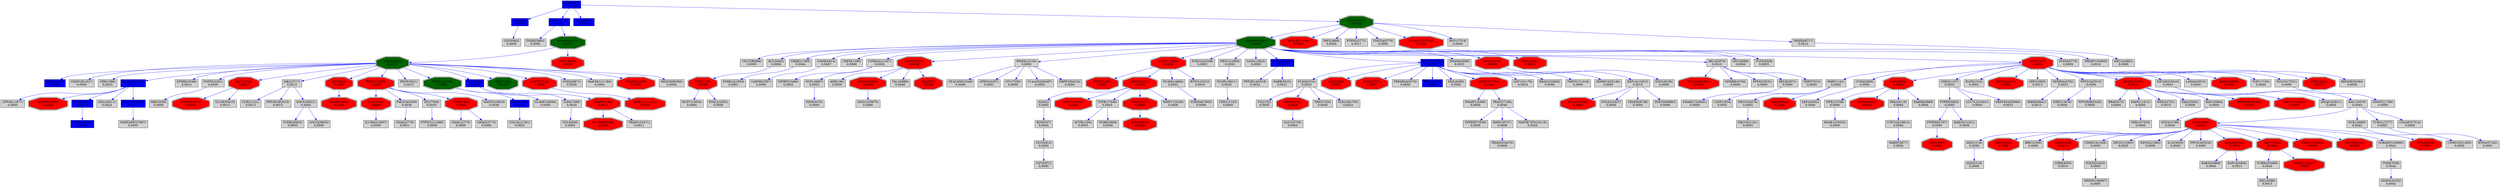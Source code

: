 digraph tmp_ans12 {
N_0 [shape = box, style = filled, fillcolor = lightgray, label = "ADD1(118)\n0,0036"];
N_1 [shape = box, style = filled, fillcolor = lightgray, label = "ADD2(119)\n0,0000"];
N_2 [shape = box, style = filled, fillcolor = lightgray, label = "PARP1(142)\n0,0020"];
N_3 [shape = box, style = filled, fillcolor = blue, label = "ADRB2(154)\n0,0062"];
N_4 [shape = box, style = filled, fillcolor = lightgray, label = "AHR(196)\n0,0000"];
N_5 [shape = box, style = filled, fillcolor = lightgray, label = "A2M(2)\n0,0005"];
N_6 [shape = box, style = filled, fillcolor = lightgray, label = "ACVRL1(94)\n0,0003"];
N_7 [shape = doubleoctagon, style = filled, fillcolor = red, label = "BIRC5(332)\n0,0000"];
N_8 [shape = box, style = filled, fillcolor = lightgray, label = "ADAM10(102)\n0,0042"];
N_9 [shape = box, style = filled, fillcolor = lightgray, label = "B2M(567)\n0,0004"];
N_10 [shape = box, style = filled, fillcolor = lightgray, label = "BRAF(673)\n0,0000"];
N_11 [shape = box, style = filled, fillcolor = blue, label = "DDR1(780)\n0,0064"];
N_12 [shape = box, style = filled, fillcolor = lightgray, label = "CASP1(834)\n0,0001"];
N_13 [shape = doubleoctagon, style = filled, fillcolor = red, label = "CASP3(836)\n0,0043"];
N_14 [shape = box, style = filled, fillcolor = lightgray, label = "BIRC3(330)\n0,0000"];
N_15 [shape = doubleoctagon, style = filled, fillcolor = red, label = "BIRC2(329)\n0,0010"];
N_16 [shape = box, style = filled, fillcolor = blue, label = "CD2(914)\n0,0179"];
N_17 [shape = box, style = filled, fillcolor = lightgray, label = "TNFRSF7(939)\n0,0000"];
N_18 [shape = box, style = filled, fillcolor = lightgray, label = "CD74(972)\n0,0000"];
N_19 [shape = box, style = filled, fillcolor = lightgray, label = "CD1D(912)\n0,0000"];
N_20 [shape = box, style = filled, fillcolor = lightgray, label = "CCNA2(890)\n0,0000"];
N_21 [shape = doubleoctagon, style = filled, fillcolor = red, label = "CDC2(983)\n0,0004"];
N_22 [shape = doubleoctagon, style = filled, fillcolor = red, label = "CDH1(999)\n0,0000"];
N_23 [shape = box, style = filled, fillcolor = lightgray, label = "CDKN1A(1026)\n0,0030"];
N_24 [shape = box, style = filled, fillcolor = lightgray, label = "CHD3(1107)\n0,0052"];
N_25 [shape = box, style = filled, fillcolor = lightgray, label = "CDC25B(994)\n0,0000"];
N_26 [shape = box, style = filled, fillcolor = lightgray, label = "CDKN1B(1027)\n0,0000"];
N_27 [shape = box, style = filled, fillcolor = lightgray, label = "CCR2(1231)\n0,0013"];
N_28 [shape = box, style = filled, fillcolor = lightgray, label = "BCL3(602)\n0,0006"];
N_29 [shape = box, style = filled, fillcolor = lightgray, label = "CREB1(1385)\n0,0044"];
N_30 [shape = doubleoctagon, style = filled, fillcolor = darkgreen, label = "CREBBP(1387)\n0,0052"];
N_31 [shape = box, style = filled, fillcolor = lightgray, label = "CAMK4(814)\n0,0047"];
N_32 [shape = box, style = filled, fillcolor = lightgray, label = "CREM(1390)\n0,0000"];
N_33 [shape = box, style = filled, fillcolor = lightgray, label = "CRK(1398)\n0,0023"];
N_34 [shape = box, style = filled, fillcolor = lightgray, label = "ZFP36L1(677)\n0,0000"];
N_35 [shape = box, style = filled, fillcolor = lightgray, label = "CSNK2A1(1457)\n0,0002"];
N_36 [shape = box, style = filled, fillcolor = blue, label = "MAPK14(1432)\n0,0111"];
N_37 [shape = box, style = filled, fillcolor = lightgray, label = "CD14(929)\n0,0005"];
N_38 [shape = box, style = filled, fillcolor = lightgray, label = "DAPK1(1612)\n0,0000"];
N_39 [shape = box, style = filled, fillcolor = lightgray, label = "ERCC8(1161)\n0,0003"];
N_40 [shape = box, style = filled, fillcolor = lightgray, label = "DNMT1(1786)\n0,0000"];
N_41 [shape = doubleoctagon, style = filled, fillcolor = red, label = "TSC22D3(1831)\n0,0000"];
N_42 [shape = box, style = filled, fillcolor = lightgray, label = "EEF1A1(1915)\n0,0013"];
N_43 [shape = box, style = filled, fillcolor = lightgray, label = "KLF6(1316)\n0,0001"];
N_44 [shape = box, style = filled, fillcolor = lightgray, label = "EIF2S1(1965)\n0,0025"];
N_45 [shape = box, style = filled, fillcolor = lightgray, label = "EIF4G2(1982)\n0,0006"];
N_46 [shape = doubleoctagon, style = filled, fillcolor = red, label = "EP300(2033)\n0,0048"];
N_47 [shape = box, style = filled, fillcolor = lightgray, label = "EPHB2(2048)\n0,0014"];
N_48 [shape = box, style = filled, fillcolor = lightgray, label = "CEACAM5(1048)\n0,0000"];
N_49 [shape = box, style = filled, fillcolor = lightgray, label = "EWSR1(2130)\n0,0005"];
N_50 [shape = box, style = filled, fillcolor = lightgray, label = "F3(2152)\n0,0000"];
N_51 [shape = box, style = filled, fillcolor = blue, label = "DOK1(1796)\n0,0111"];
N_52 [shape = box, style = filled, fillcolor = lightgray, label = "COL3A1(1281)\n0,0003"];
N_53 [shape = doubleoctagon, style = filled, fillcolor = red, label = "FGFR1(2260)\n0,0038"];
N_54 [shape = doubleoctagon, style = filled, fillcolor = red, label = "FGF5(2250)\n0,0007"];
N_55 [shape = box, style = filled, fillcolor = lightgray, label = "FGFR3(2261)\n0,0000"];
N_56 [shape = box, style = filled, fillcolor = lightgray, label = "DYRK1A(1859)\n0,0001"];
N_57 [shape = box, style = filled, fillcolor = lightgray, label = "FLNA(2316)\n0,0025"];
N_58 [shape = box, style = filled, fillcolor = blue, label = "CD79B(974)\n0,0120"];
N_59 [shape = box, style = filled, fillcolor = lightgray, label = "FOXO1A(2308)\n0,0002"];
N_60 [shape = box, style = filled, fillcolor = lightgray, label = "GAPDH(2597)\n0,0000"];
N_61 [shape = doubleoctagon, style = filled, fillcolor = red, label = "XRCC6(2547)\n0,0000"];
N_62 [shape = box, style = filled, fillcolor = lightgray, label = "CD53(963)\n0,0008"];
N_63 [shape = box, style = filled, fillcolor = lightgray, label = "GNAI1(2770)\n0,0000"];
N_64 [shape = box, style = filled, fillcolor = lightgray, label = "GNAI3(2773)\n0,0000"];
N_65 [shape = box, style = filled, fillcolor = lightgray, label = "GNAQ(2776)\n0,0021"];
N_66 [shape = doubleoctagon, style = filled, fillcolor = darkgreen, label = "GRB2(2885)\n0,0111"];
N_67 [shape = box, style = filled, fillcolor = lightgray, label = "NR3C1(2908)\n0,0020"];
N_68 [shape = box, style = filled, fillcolor = lightgray, label = "ERCC6(2074)\n0,0003"];
N_69 [shape = box, style = filled, fillcolor = lightgray, label = "HBZ(3050)\n0,0000"];
N_70 [shape = box, style = filled, fillcolor = lightgray, label = "HCFC1(3054)\n0,0000"];
N_71 [shape = box, style = filled, fillcolor = lightgray, label = "CHD1(1105)\n0,0000"];
N_72 [shape = doubleoctagon, style = filled, fillcolor = red, label = "IFNAR2(3455)\n0,0000"];
N_73 [shape = doubleoctagon, style = filled, fillcolor = red, label = "IFNGR1(3459)\n0,0000"];
N_74 [shape = doubleoctagon, style = filled, fillcolor = red, label = "IL13(3596)\n0,0000"];
N_75 [shape = box, style = filled, fillcolor = lightgray, label = "IL16(3603)\n0,0000"];
N_76 [shape = doubleoctagon, style = filled, fillcolor = red, label = "ITGA3(3675)\n0,0000"];
N_77 [shape = box, style = filled, fillcolor = lightgray, label = "ITGB5(3693)\n0,0000"];
N_78 [shape = box, style = filled, fillcolor = lightgray, label = "ITPR1(3708)\n0,0000"];
N_79 [shape = doubleoctagon, style = filled, fillcolor = red, label = "JAK1(3716)\n0,0012"];
N_80 [shape = box, style = filled, fillcolor = lightgray, label = "JAK2(3717)\n0,0013"];
N_81 [shape = doubleoctagon, style = filled, fillcolor = red, label = "JUN(3725)\n0,0006"];
N_82 [shape = box, style = filled, fillcolor = lightgray, label = "FOSL2(2355)\n0,0006"];
N_83 [shape = doubleoctagon, style = filled, fillcolor = red, label = "ANK3(288)\n0,0000"];
N_84 [shape = doubleoctagon, style = filled, fillcolor = red, label = "KIT(3815)\n0,0000"];
N_85 [shape = box, style = filled, fillcolor = lightgray, label = "IGFBP3(3486)\n0,0002"];
N_86 [shape = box, style = filled, fillcolor = blue, label = "LCK(3932)\n124,6099"];
N_87 [shape = box, style = filled, fillcolor = lightgray, label = "GATA1(2623)\n0,0000"];
N_88 [shape = box, style = filled, fillcolor = lightgray, label = "LTBR(4055)\n0,0010"];
N_89 [shape = box, style = filled, fillcolor = blue, label = "SMAD2(4087)\n0,0052"];
N_90 [shape = doubleoctagon, style = filled, fillcolor = red, label = "JUND(3727)\n0,0027"];
N_91 [shape = box, style = filled, fillcolor = blue, label = "SMAD3(4088)\n0,0052"];
N_92 [shape = box, style = filled, fillcolor = lightgray, label = "SMAD4(4089)\n0,0023"];
N_93 [shape = doubleoctagon, style = filled, fillcolor = red, label = "SMAD7(4092)\n0,0048"];
N_94 [shape = box, style = filled, fillcolor = lightgray, label = "IGBP1(3476)\n0,0000"];
N_95 [shape = doubleoctagon, style = filled, fillcolor = red, label = "MMP2(4313)\n0,0038"];
N_96 [shape = doubleoctagon, style = filled, fillcolor = red, label = "MSH2(4436)\n0,0000"];
N_97 [shape = box, style = filled, fillcolor = lightgray, label = "MSN(4478)\n0,0000"];
N_98 [shape = doubleoctagon, style = filled, fillcolor = red, label = "MSX1(4487)\n0,0016"];
N_99 [shape = box, style = filled, fillcolor = lightgray, label = "MX1(4599)\n0,0013"];
N_100 [shape = box, style = filled, fillcolor = lightgray, label = "NCAM1(4684)\n0,0032"];
N_101 [shape = box, style = filled, fillcolor = lightgray, label = "NCF1(4687)\n0,0002"];
N_102 [shape = box, style = filled, fillcolor = lightgray, label = "CSNK1G2(1455)\n0,0000"];
N_103 [shape = box, style = filled, fillcolor = lightgray, label = "HIP2(3093)\n0,0013"];
N_104 [shape = box, style = filled, fillcolor = lightgray, label = "NCK1(4690)\n0,0042"];
N_105 [shape = box, style = filled, fillcolor = lightgray, label = "NEK2(4751)\n0,0015"];
N_106 [shape = box, style = filled, fillcolor = lightgray, label = "IRF2(3660)\n0,0000"];
N_107 [shape = box, style = filled, fillcolor = lightgray, label = "GLG1(2734)\n0,0004"];
N_108 [shape = box, style = filled, fillcolor = lightgray, label = "NFKBIA(4792)\n0,0023"];
N_109 [shape = box, style = filled, fillcolor = lightgray, label = "PAK2(5062)\n0,0008"];
N_110 [shape = doubleoctagon, style = filled, fillcolor = red, label = "PIK3R1(5295)\n0,0036"];
N_111 [shape = box, style = filled, fillcolor = lightgray, label = "PIK3CA(5290)\n0,0036"];
N_112 [shape = box, style = filled, fillcolor = lightgray, label = "KRT14(3861)\n0,0000"];
N_113 [shape = box, style = filled, fillcolor = lightgray, label = "PMAIP1(5366)\n0,0000"];
N_114 [shape = box, style = filled, fillcolor = lightgray, label = "PPP2CA(5515)\n0,0000"];
N_115 [shape = box, style = filled, fillcolor = lightgray, label = "PPP2R1B(5519)\n0,0013"];
N_116 [shape = box, style = filled, fillcolor = lightgray, label = "PPP2R1A(5518)\n0,0032"];
N_117 [shape = box, style = filled, fillcolor = lightgray, label = "PPP3CA(5530)\n0,0000"];
N_118 [shape = box, style = filled, fillcolor = lightgray, label = "NFKBIE(4794)\n0,0000"];
N_119 [shape = box, style = filled, fillcolor = lightgray, label = "PRKAR2A(5576)\n0,0000"];
N_120 [shape = doubleoctagon, style = filled, fillcolor = red, label = "MAPK1(5594)\n0,0015"];
N_121 [shape = box, style = filled, fillcolor = lightgray, label = "EIF2AK2(5610)\n0,0043"];
N_122 [shape = box, style = filled, fillcolor = lightgray, label = "DNAJC3(5611)\n0,0000"];
N_123 [shape = box, style = filled, fillcolor = lightgray, label = "PRNP(5621)\n0,0013"];
N_124 [shape = box, style = filled, fillcolor = lightgray, label = "ATXN3(4287)\n0,0001"];
N_125 [shape = box, style = filled, fillcolor = lightgray, label = "LAMA4(3910)\n0,0000"];
N_126 [shape = doubleoctagon, style = filled, fillcolor = darkgreen, label = "PTPN6(5777)\n0,0111"];
N_127 [shape = box, style = filled, fillcolor = lightgray, label = "PTPRM(5797)\n0,0005"];
N_128 [shape = doubleoctagon, style = filled, fillcolor = darkgreen, label = "PTPN11(5781)\n0,0064"];
N_129 [shape = box, style = filled, fillcolor = lightgray, label = "RAB5A(5868)\n0,0000"];
N_130 [shape = box, style = filled, fillcolor = lightgray, label = "RAC1(5879)\n0,0043"];
N_131 [shape = doubleoctagon, style = filled, fillcolor = red, label = "RAD51(5888)\n0,0000"];
N_132 [shape = box, style = filled, fillcolor = lightgray, label = "RAF1(5894)\n0,0000"];
N_133 [shape = box, style = filled, fillcolor = lightgray, label = "GNG4(2786)\n0,0000"];
N_134 [shape = box, style = filled, fillcolor = lightgray, label = "RAP1A(5906)\n0,0013"];
N_135 [shape = doubleoctagon, style = filled, fillcolor = red, label = "RASA1(5921)\n0,0013"];
N_136 [shape = doubleoctagon, style = filled, fillcolor = red, label = "MNDA(4332)\n0,0000"];
N_137 [shape = doubleoctagon, style = filled, fillcolor = red, label = "RARA(5914)\n0,0020"];
N_138 [shape = box, style = filled, fillcolor = blue, label = "RBL1(5933)\n0,0052"];
N_139 [shape = box, style = filled, fillcolor = lightgray, label = "PPP4C(5531)\n0,0000"];
N_140 [shape = box, style = filled, fillcolor = lightgray, label = "RELA(5970)\n0,0010"];
N_141 [shape = box, style = filled, fillcolor = lightgray, label = "RELB(5971)\n0,0000"];
N_142 [shape = box, style = filled, fillcolor = lightgray, label = "RPA2(6118)\n0,0004"];
N_143 [shape = box, style = filled, fillcolor = lightgray, label = "RARB(5915)\n0,0011"];
N_144 [shape = doubleoctagon, style = filled, fillcolor = red, label = "MAP2K3(5606)\n0,0000"];
N_145 [shape = doubleoctagon, style = filled, fillcolor = red, label = "MMP14(4323)\n0,0000"];
N_146 [shape = doubleoctagon, style = filled, fillcolor = red, label = "SELE(6401)\n0,0004"];
N_147 [shape = box, style = filled, fillcolor = lightgray, label = "PTPN2(5771)\n0,0017"];
N_148 [shape = box, style = filled, fillcolor = lightgray, label = "SKIL(6498)\n0,0000"];
N_149 [shape = box, style = filled, fillcolor = lightgray, label = "SLAMF1(6504)\n0,0000"];
N_150 [shape = box, style = filled, fillcolor = lightgray, label = "SPI1(6688)\n0,0006"];
N_151 [shape = doubleoctagon, style = filled, fillcolor = darkgreen, label = "STAT1(6772)\n0,0052"];
N_152 [shape = box, style = filled, fillcolor = lightgray, label = "STAT5A(6776)\n0,0000"];
N_153 [shape = doubleoctagon, style = filled, fillcolor = red, label = "RPS6KB1(6198)\n0,0000"];
N_154 [shape = doubleoctagon, style = filled, fillcolor = red, label = "PLAUR(5329)\n0,0000"];
N_155 [shape = box, style = filled, fillcolor = blue, label = "SYK(6850)\n0,0090"];
N_156 [shape = box, style = filled, fillcolor = lightgray, label = "TCEB2(6923)\n0,0003"];
N_157 [shape = box, style = filled, fillcolor = lightgray, label = "TCF3(6929)\n0,0005"];
N_158 [shape = box, style = filled, fillcolor = lightgray, label = "TAL1(6886)\n0,0048"];
N_159 [shape = box, style = filled, fillcolor = lightgray, label = "SKP2(6502)\n0,0000"];
N_160 [shape = box, style = filled, fillcolor = lightgray, label = "TEC(7006)\n0,0035"];
N_161 [shape = box, style = filled, fillcolor = lightgray, label = "TERT(7015)\n0,0000"];
N_162 [shape = box, style = filled, fillcolor = lightgray, label = "RAB5B(5869)\n0,0004"];
N_163 [shape = box, style = filled, fillcolor = lightgray, label = "TGFA(7039)\n0,0042"];
N_164 [shape = box, style = filled, fillcolor = lightgray, label = "ITGB6(3694)\n0,0000"];
N_165 [shape = box, style = filled, fillcolor = lightgray, label = "TGFB1(7040)\n0,0003"];
N_166 [shape = box, style = filled, fillcolor = lightgray, label = "POLE2(5427)\n0,0000"];
N_167 [shape = box, style = filled, fillcolor = lightgray, label = "TLR4(7099)\n0,0020"];
N_168 [shape = box, style = filled, fillcolor = lightgray, label = "TOP1(7150)\n0,0000"];
N_169 [shape = doubleoctagon, style = filled, fillcolor = red, label = "TP53(7157)\n0,0052"];
N_170 [shape = doubleoctagon, style = filled, fillcolor = red, label = "TNFRSF1B(7133)\n0,0000"];
N_171 [shape = box, style = filled, fillcolor = lightgray, label = "TRAF2(7186)\n0,0044"];
N_172 [shape = doubleoctagon, style = filled, fillcolor = red, label = "TRAF6(7189)\n0,0011"];
N_173 [shape = doubleoctagon, style = filled, fillcolor = red, label = "TSHR(7253)\n0,0000"];
N_174 [shape = box, style = filled, fillcolor = lightgray, label = "TSG101(7251)\n0,0000"];
N_175 [shape = box, style = filled, fillcolor = lightgray, label = "TUBA1(7277)\n0,0001"];
N_176 [shape = doubleoctagon, style = filled, fillcolor = darkgreen, label = "WAS(7454)\n0,0109"];
N_177 [shape = box, style = filled, fillcolor = lightgray, label = "POLD2(5425)\n0,0000"];
N_178 [shape = box, style = filled, fillcolor = lightgray, label = "XPO1(7514)\n0,0000"];
N_179 [shape = doubleoctagon, style = filled, fillcolor = red, label = "VAV1(7409)\n0,0043"];
N_180 [shape = doubleoctagon, style = filled, fillcolor = red, label = "ZAP70(7535)\n0,0000"];
N_181 [shape = doubleoctagon, style = filled, fillcolor = red, label = "ZBTB16(7704)\n0,0044"];
N_182 [shape = box, style = filled, fillcolor = lightgray, label = "ST8SIA4(7903)\n0,0000"];
N_183 [shape = box, style = filled, fillcolor = blue, label = "MARS(4141)\n0,0111"];
N_184 [shape = box, style = filled, fillcolor = lightgray, label = "SF1(7536)\n0,0000"];
N_185 [shape = box, style = filled, fillcolor = lightgray, label = "EEA1(8411)\n0,0024"];
N_186 [shape = box, style = filled, fillcolor = lightgray, label = "PTPRS(5802)\n0,0005"];
N_187 [shape = doubleoctagon, style = filled, fillcolor = red, label = "TNFSF11(8600)\n0,0000"];
N_188 [shape = doubleoctagon, style = filled, fillcolor = red, label = "PIP5K1A(8394)\n0,0000"];
N_189 [shape = box, style = filled, fillcolor = lightgray, label = "TRADD(8717)\n0,0013"];
N_190 [shape = box, style = filled, fillcolor = lightgray, label = "RIPK1(8737)\n0,0008"];
N_191 [shape = box, style = filled, fillcolor = lightgray, label = "SYNJ2(8871)\n0,0029"];
N_192 [shape = box, style = filled, fillcolor = lightgray, label = "SOCS2(8835)\n0,0000"];
N_193 [shape = box, style = filled, fillcolor = lightgray, label = "SMARCC2(6601)\n0,0000"];
N_194 [shape = box, style = filled, fillcolor = lightgray, label = "STAT4(6775)\n0,0009"];
N_195 [shape = box, style = filled, fillcolor = lightgray, label = "NCOR1(9611)\n0,0020"];
N_196 [shape = box, style = filled, fillcolor = blue, label = "PPM1F(9647)\n0,0061"];
N_197 [shape = doubleoctagon, style = filled, fillcolor = red, label = "GRAP2(9402)\n0,0000"];
N_198 [shape = doubleoctagon, style = filled, fillcolor = red, label = "PDCD8(9131)\n0,0000"];
N_199 [shape = box, style = filled, fillcolor = lightgray, label = "IKBKE(9641)\n0,0013"];
N_200 [shape = box, style = filled, fillcolor = lightgray, label = "RTN3(10313)\n0,0019"];
N_201 [shape = doubleoctagon, style = filled, fillcolor = red, label = "ROS1(6098)\n0,0000"];
N_202 [shape = box, style = filled, fillcolor = lightgray, label = "RABIF(5877)\n0,0004"];
N_203 [shape = box, style = filled, fillcolor = lightgray, label = "UTP14A(10813)\n0,0004"];
N_204 [shape = box, style = filled, fillcolor = lightgray, label = "CRADD(8738)\n0,0000"];
N_205 [shape = box, style = filled, fillcolor = lightgray, label = "MAP4K1(11184)\n0,0000"];
N_206 [shape = doubleoctagon, style = filled, fillcolor = red, label = "MTA2(9219)\n0,0003"];
N_207 [shape = doubleoctagon, style = filled, fillcolor = red, label = "CD2AP(23607)\n0,0000"];
N_208 [shape = box, style = filled, fillcolor = lightgray, label = "MAPKAPK3(7867)\n0,0005"];
N_209 [shape = box, style = filled, fillcolor = lightgray, label = "LEF1(51176)\n0,0024"];
N_210 [shape = box, style = filled, fillcolor = lightgray, label = "LUC7L2(51631)\n0,0003"];
N_211 [shape = box, style = filled, fillcolor = lightgray, label = "TRIAD3(54476)\n0,0000"];
N_212 [shape = box, style = filled, fillcolor = lightgray, label = "RRAS2(22800)\n0,0000"];
N_213 [shape = box, style = filled, fillcolor = lightgray, label = "PRPF40A(55660)\n0,0023"];
N_214 [shape = box, style = filled, fillcolor = lightgray, label = "ZNF259(8882)\n0,0000"];
N_215 [shape = box, style = filled, fillcolor = lightgray, label = "WRNIP1(56897)\n0,0000"];
N_216 [shape = box, style = filled, fillcolor = lightgray, label = "IL21R(50615)\n0,0012"];
N_217 [shape = box, style = filled, fillcolor = lightgray, label = "GORASP1(64689)\n0,0042"];
N_218 [shape = doubleoctagon, style = filled, fillcolor = red, label = "IL17RB(55540)\n0,0000"];
N_219 [shape = box, style = filled, fillcolor = lightgray, label = "RTN4(57142)\n0,0001"];
N_220 [shape = box, style = filled, fillcolor = lightgray, label = "RAB35(11021)\n0,0000"];
N_221 [shape = box, style = filled, fillcolor = lightgray, label = "MED28(80306)\n0,0000"];
N_222 [shape = box, style = filled, fillcolor = lightgray, label = "C14orf32(93487)\n0,0005"];
N_223 [shape = box, style = filled, fillcolor = lightgray, label = "TRAM1(23471)\n0,0011"];
N_224 [shape = box, style = filled, fillcolor = lightgray, label = "NBPF3(84224)\n0,0000"];
N_225 [shape = box, style = filled, fillcolor = lightgray, label = "WASF3(10810)\n0,0036"];
N_226 [shape = box, style = filled, fillcolor = lightgray, label = "TUBB(203068)\n0,0043"];
N_227 [shape = box, style = filled, fillcolor = lightgray, label = "MAP3K7IP2(23118)\n0,0044"];
N_228 [shape = box, style = filled, fillcolor = lightgray, label = "TRIO(7204)\n0,0000"];
N_229 [shape = box, style = filled, fillcolor = lightgray, label = "PTPN21(11099)\n0,0000"];
N_230 [shape = doubleoctagon, style = filled, fillcolor = red, label = "MYL3(4634)\n0,0000"];
N_231 [shape = box, style = filled, fillcolor = lightgray, label = "TLR10(81793)\n0,0025"];
N_232 [shape = doubleoctagon, style = filled, fillcolor = red, label = "ZNF655(79027)\n0,0003"];
N_233 [shape = box, style = filled, fillcolor = lightgray, label = "TRERF1(55809)\n0,0016"];
N_234 [shape = box, style = filled, fillcolor = lightgray, label = "SOCS3(9021)\n0,0003"];
N_235 [shape = box, style = filled, fillcolor = blue, label = "EEF2K(29904)\n0,0111"];
N_236 [shape = box, style = filled, fillcolor = lightgray, label = "CDGAP(57514)\n0,0000"];
N_237 [shape = box, style = filled, fillcolor = lightgray, label = "MIB1(57534)\n0,0000"];
N_238 [shape = box, style = filled, fillcolor = lightgray, label = "IL13RA1(3597)\n0,0000"];
N_239 [shape = doubleoctagon, style = filled, fillcolor = red, label = "P8(26471)\n0,0048"];
N_240 [shape = doubleoctagon, style = filled, fillcolor = red, label = "TIMP2(7077)\n0,0000"];
N_241 [shape = box, style = filled, fillcolor = lightgray, label = "BANK1(55024)\n0,0000"];
N_242 [shape = box, style = filled, fillcolor = lightgray, label = "MMP17(4326)\n0,0038"];
N_243 [shape = box, style = filled, fillcolor = lightgray, label = "TMED1(11018)\n0,0000"];
N_244 [shape = box, style = filled, fillcolor = lightgray, label = "ZDHHC4(55146)\n0,0000"];
N_245 [shape = box, style = filled, fillcolor = lightgray, label = "ASH1L(55870)\n0,0006"];
N_246 [shape = box, style = filled, fillcolor = lightgray, label = "EXO1(9156)\n0,0000"];
N_247 [shape = box, style = filled, fillcolor = lightgray, label = "PPP2R5B(5526)\n0,0000"];
N_248 [shape = box, style = filled, fillcolor = lightgray, label = "RRM2B(50484)\n0,0008"];
N_249 [shape = doubleoctagon, style = filled, fillcolor = red, label = "FCRL3(115352)\n0,0000"];
N_0 -> N_1 [ color = blue ];
N_5 -> N_9 [ color = blue ];
N_2 -> N_12 [ color = blue ];
N_13 -> N_0 [ color = blue ];
N_13 -> N_7 [ color = blue ];
N_13 -> N_14 [ color = blue ];
N_13 -> N_15 [ color = blue ];
N_9 -> N_19 [ color = blue ];
N_19 -> N_18 [ color = blue ];
N_13 -> N_23 [ color = blue ];
N_30 -> N_25 [ color = blue ];
N_30 -> N_28 [ color = blue ];
N_30 -> N_29 [ color = blue ];
N_30 -> N_31 [ color = blue ];
N_30 -> N_32 [ color = blue ];
N_30 -> N_35 [ color = blue ];
N_36 -> N_34 [ color = blue ];
N_13 -> N_44 [ color = blue ];
N_13 -> N_45 [ color = blue ];
N_46 -> N_4 [ color = blue ];
N_30 -> N_46 [ color = blue ];
N_30 -> N_49 [ color = blue ];
N_49 -> N_48 [ color = blue ];
N_11 -> N_52 [ color = blue ];
N_30 -> N_53 [ color = blue ];
N_53 -> N_54 [ color = blue ];
N_29 -> N_56 [ color = blue ];
N_57 -> N_50 [ color = blue ];
N_30 -> N_59 [ color = blue ];
N_31 -> N_60 [ color = blue ];
N_16 -> N_62 [ color = blue ];
N_66 -> N_3 [ color = blue ];
N_66 -> N_26 [ color = blue ];
N_66 -> N_33 [ color = blue ];
N_66 -> N_36 [ color = blue ];
N_66 -> N_47 [ color = blue ];
N_66 -> N_55 [ color = blue ];
N_30 -> N_67 [ color = blue ];
N_2 -> N_68 [ color = blue ];
N_68 -> N_39 [ color = blue ];
N_55 -> N_69 [ color = blue ];
N_13 -> N_75 [ color = blue ];
N_51 -> N_77 [ color = blue ];
N_21 -> N_78 [ color = blue ];
N_66 -> N_79 [ color = blue ];
N_79 -> N_72 [ color = blue ];
N_80 -> N_27 [ color = blue ];
N_66 -> N_80 [ color = blue ];
N_28 -> N_81 [ color = blue ];
N_81 -> N_70 [ color = blue ];
N_81 -> N_82 [ color = blue ];
N_66 -> N_84 [ color = blue ];
N_35 -> N_85 [ color = blue ];
N_86 -> N_16 [ color = blue ];
N_86 -> N_51 [ color = blue ];
N_86 -> N_58 [ color = blue ];
N_30 -> N_87 [ color = blue ];
N_15 -> N_88 [ color = blue ];
N_30 -> N_89 [ color = blue ];
N_30 -> N_91 [ color = blue ];
N_91 -> N_57 [ color = blue ];
N_91 -> N_83 [ color = blue ];
N_91 -> N_90 [ color = blue ];
N_30 -> N_92 [ color = blue ];
N_92 -> N_42 [ color = blue ];
N_46 -> N_93 [ color = blue ];
N_95 -> N_5 [ color = blue ];
N_53 -> N_95 [ color = blue ];
N_30 -> N_96 [ color = blue ];
N_30 -> N_98 [ color = blue ];
N_53 -> N_100 [ color = blue ];
N_35 -> N_101 [ color = blue ];
N_101 -> N_97 [ color = blue ];
N_104 -> N_102 [ color = blue ];
N_66 -> N_110 [ color = blue ];
N_110 -> N_74 [ color = blue ];
N_111 -> N_65 [ color = blue ];
N_110 -> N_111 [ color = blue ];
N_114 -> N_94 [ color = blue ];
N_80 -> N_115 [ color = blue ];
N_89 -> N_116 [ color = blue ];
N_13 -> N_117 [ color = blue ];
N_91 -> N_119 [ color = blue ];
N_120 -> N_10 [ color = blue ];
N_120 -> N_38 [ color = blue ];
N_120 -> N_105 [ color = blue ];
N_120 -> N_109 [ color = blue ];
N_121 -> N_122 [ color = blue ];
N_66 -> N_123 [ color = blue ];
N_49 -> N_124 [ color = blue ];
N_51 -> N_126 [ color = blue ];
N_126 -> N_66 [ color = blue ];
N_127 -> N_22 [ color = blue ];
N_128 -> N_11 [ color = blue ];
N_66 -> N_128 [ color = blue ];
N_130 -> N_13 [ color = blue ];
N_130 -> N_104 [ color = blue ];
N_121 -> N_130 [ color = blue ];
N_120 -> N_132 [ color = blue ];
N_132 -> N_133 [ color = blue ];
N_13 -> N_135 [ color = blue ];
N_135 -> N_129 [ color = blue ];
N_135 -> N_134 [ color = blue ];
N_21 -> N_136 [ color = blue ];
N_2 -> N_137 [ color = blue ];
N_91 -> N_138 [ color = blue ];
N_30 -> N_140 [ color = blue ];
N_140 -> N_41 [ color = blue ];
N_140 -> N_118 [ color = blue ];
N_140 -> N_139 [ color = blue ];
N_140 -> N_141 [ color = blue ];
N_21 -> N_142 [ color = blue ];
N_89 -> N_143 [ color = blue ];
N_36 -> N_144 [ color = blue ];
N_95 -> N_145 [ color = blue ];
N_57 -> N_146 [ color = blue ];
N_146 -> N_107 [ color = blue ];
N_91 -> N_148 [ color = blue ];
N_128 -> N_149 [ color = blue ];
N_30 -> N_150 [ color = blue ];
N_151 -> N_30 [ color = blue ];
N_151 -> N_73 [ color = blue ];
N_86 -> N_151 [ color = blue ];
N_151 -> N_106 [ color = blue ];
N_151 -> N_147 [ color = blue ];
N_151 -> N_152 [ color = blue ];
N_120 -> N_153 [ color = blue ];
N_42 -> N_154 [ color = blue ];
N_66 -> N_155 [ color = blue ];
N_30 -> N_157 [ color = blue ];
N_46 -> N_158 [ color = blue ];
N_20 -> N_159 [ color = blue ];
N_110 -> N_160 [ color = blue ];
N_140 -> N_161 [ color = blue ];
N_21 -> N_162 [ color = blue ];
N_163 -> N_8 [ color = blue ];
N_165 -> N_6 [ color = blue ];
N_95 -> N_165 [ color = blue ];
N_165 -> N_164 [ color = blue ];
N_42 -> N_166 [ color = blue ];
N_167 -> N_37 [ color = blue ];
N_155 -> N_167 [ color = blue ];
N_169 -> N_2 [ color = blue ];
N_169 -> N_20 [ color = blue ];
N_169 -> N_21 [ color = blue ];
N_169 -> N_24 [ color = blue ];
N_30 -> N_169 [ color = blue ];
N_169 -> N_43 [ color = blue ];
N_169 -> N_61 [ color = blue ];
N_169 -> N_103 [ color = blue ];
N_169 -> N_108 [ color = blue ];
N_169 -> N_114 [ color = blue ];
N_169 -> N_120 [ color = blue ];
N_169 -> N_121 [ color = blue ];
N_169 -> N_125 [ color = blue ];
N_169 -> N_131 [ color = blue ];
N_169 -> N_168 [ color = blue ];
N_151 -> N_170 [ color = blue ];
N_171 -> N_17 [ color = blue ];
N_155 -> N_172 [ color = blue ];
N_173 -> N_63 [ color = blue ];
N_173 -> N_64 [ color = blue ];
N_110 -> N_173 [ color = blue ];
N_174 -> N_40 [ color = blue ];
N_169 -> N_174 [ color = blue ];
N_130 -> N_175 [ color = blue ];
N_66 -> N_176 [ color = blue ];
N_23 -> N_177 [ color = blue ];
N_151 -> N_178 [ color = blue ];
N_13 -> N_179 [ color = blue ];
N_66 -> N_180 [ color = blue ];
N_91 -> N_181 [ color = blue ];
N_181 -> N_113 [ color = blue ];
N_181 -> N_171 [ color = blue ];
N_100 -> N_182 [ color = blue ];
N_36 -> N_183 [ color = blue ];
N_49 -> N_184 [ color = blue ];
N_36 -> N_185 [ color = blue ];
N_24 -> N_186 [ color = blue ];
N_186 -> N_127 [ color = blue ];
N_120 -> N_187 [ color = blue ];
N_13 -> N_188 [ color = blue ];
N_189 -> N_112 [ color = blue ];
N_151 -> N_189 [ color = blue ];
N_171 -> N_190 [ color = blue ];
N_66 -> N_191 [ color = blue ];
N_141 -> N_193 [ color = blue ];
N_30 -> N_194 [ color = blue ];
N_67 -> N_195 [ color = blue ];
N_195 -> N_71 [ color = blue ];
N_183 -> N_196 [ color = blue ];
N_84 -> N_197 [ color = blue ];
N_13 -> N_198 [ color = blue ];
N_108 -> N_199 [ color = blue ];
N_53 -> N_200 [ color = blue ];
N_126 -> N_201 [ color = blue ];
N_142 -> N_203 [ color = blue ];
N_203 -> N_202 [ color = blue ];
N_42 -> N_204 [ color = blue ];
N_66 -> N_205 [ color = blue ];
N_169 -> N_206 [ color = blue ];
N_66 -> N_207 [ color = blue ];
N_91 -> N_209 [ color = blue ];
N_24 -> N_210 [ color = blue ];
N_190 -> N_211 [ color = blue ];
N_91 -> N_212 [ color = blue ];
N_24 -> N_213 [ color = blue ];
N_42 -> N_214 [ color = blue ];
N_177 -> N_215 [ color = blue ];
N_79 -> N_216 [ color = blue ];
N_13 -> N_217 [ color = blue ];
N_217 -> N_163 [ color = blue ];
N_172 -> N_218 [ color = blue ];
N_175 -> N_219 [ color = blue ];
N_186 -> N_220 [ color = blue ];
N_66 -> N_221 [ color = blue ];
N_49 -> N_222 [ color = blue ];
N_172 -> N_223 [ color = blue ];
N_49 -> N_224 [ color = blue ];
N_110 -> N_225 [ color = blue ];
N_226 -> N_99 [ color = blue ];
N_179 -> N_226 [ color = blue ];
N_171 -> N_227 [ color = blue ];
N_57 -> N_228 [ color = blue ];
N_160 -> N_229 [ color = blue ];
N_13 -> N_230 [ color = blue ];
N_57 -> N_231 [ color = blue ];
N_179 -> N_232 [ color = blue ];
N_30 -> N_233 [ color = blue ];
N_80 -> N_234 [ color = blue ];
N_234 -> N_156 [ color = blue ];
N_234 -> N_192 [ color = blue ];
N_36 -> N_235 [ color = blue ];
N_235 -> N_208 [ color = blue ];
N_130 -> N_236 [ color = blue ];
N_38 -> N_237 [ color = blue ];
N_74 -> N_238 [ color = blue ];
N_46 -> N_239 [ color = blue ];
N_240 -> N_76 [ color = blue ];
N_95 -> N_240 [ color = blue ];
N_78 -> N_241 [ color = blue ];
N_95 -> N_242 [ color = blue ];
N_91 -> N_243 [ color = blue ];
N_91 -> N_244 [ color = blue ];
N_93 -> N_245 [ color = blue ];
N_96 -> N_246 [ color = blue ];
N_114 -> N_247 [ color = blue ];
N_169 -> N_248 [ color = blue ];
N_180 -> N_249 [ color = blue ];
}
